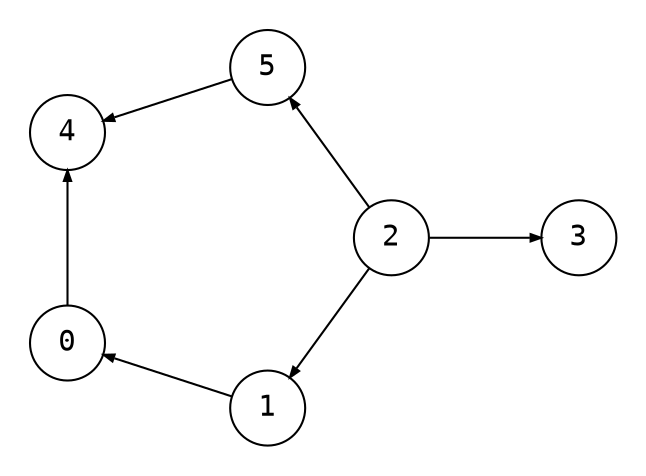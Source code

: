 digraph {
    node [shape=circle, fontname="monospace"];
    edge [arrowsize=0.5, fontname="monospace"];
    layout=circo;
    pad=0.2;

    0 [label="0"];
    1 [label="1"];
    2 [label="2"];
    3 [label="3"];
    4 [label="4"];
    5 [label="5"];

    0 -> 4;
    1 -> 0;
    2 -> {1, 3, 5};
    5 -> 4;
}